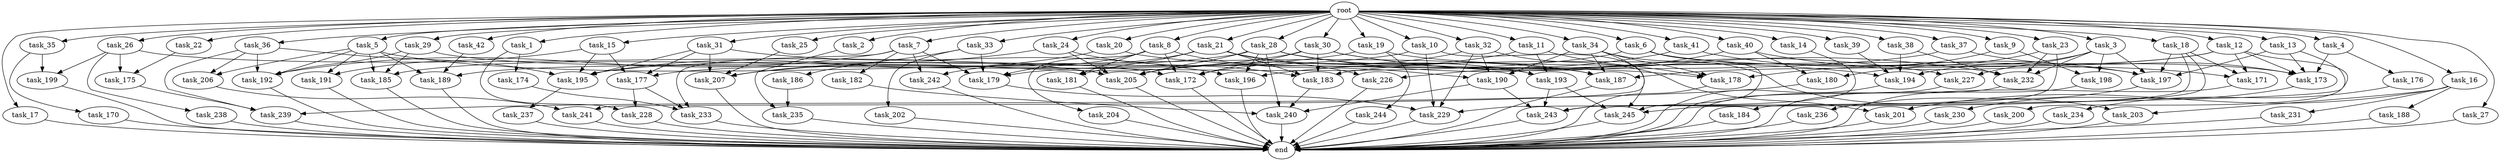 digraph G {
  task_8 [size="102.400000"];
  task_239 [size="48962627174.400002"];
  task_173 [size="158913789952.000000"];
  task_189 [size="89335319756.800003"];
  task_17 [size="102.400000"];
  task_204 [size="21474836480.000000"];
  task_242 [size="124554051584.000000"];
  task_35 [size="102.400000"];
  task_26 [size="102.400000"];
  task_15 [size="102.400000"];
  task_227 [size="21474836480.000000"];
  task_206 [size="44667659878.400002"];
  task_33 [size="102.400000"];
  task_186 [size="7730941132.800000"];
  task_7 [size="102.400000"];
  task_205 [size="143451907686.399994"];
  task_231 [size="85899345920.000000"];
  task_241 [size="44667659878.400002"];
  task_233 [size="93630287052.800003"];
  task_176 [size="42090679500.800003"];
  task_187 [size="73014444032.000000"];
  task_13 [size="102.400000"];
  task_22 [size="102.400000"];
  task_5 [size="102.400000"];
  task_36 [size="102.400000"];
  task_200 [size="3435973836.800000"];
  task_201 [size="99643241267.200012"];
  task_6 [size="102.400000"];
  task_184 [size="85899345920.000000"];
  task_240 [size="161490770329.600006"];
  task_30 [size="102.400000"];
  task_3 [size="102.400000"];
  task_179 [size="97925254348.800003"];
  task_234 [size="54975581388.800003"];
  task_188 [size="85899345920.000000"];
  task_236 [size="3435973836.800000"];
  task_183 [size="94489280512.000000"];
  task_42 [size="102.400000"];
  task_193 [size="119400090828.800003"];
  task_41 [size="102.400000"];
  task_16 [size="102.400000"];
  task_191 [size="61847529062.400002"];
  task_175 [size="116823110451.200012"];
  task_202 [size="7730941132.800000"];
  root [size="0.000000"];
  task_182 [size="54975581388.800003"];
  task_245 [size="255121057382.400024"];
  task_230 [size="3435973836.800000"];
  task_21 [size="102.400000"];
  task_18 [size="102.400000"];
  task_180 [size="171798691840.000000"];
  task_31 [size="102.400000"];
  task_244 [size="54975581388.800003"];
  task_9 [size="102.400000"];
  task_237 [size="13743895347.200001"];
  task_192 [size="130567005798.400009"];
  task_28 [size="102.400000"];
  task_174 [size="3435973836.800000"];
  task_177 [size="66142496358.400002"];
  task_29 [size="102.400000"];
  task_185 [size="69578470195.199997"];
  task_34 [size="102.400000"];
  task_10 [size="102.400000"];
  task_181 [size="91053306675.200012"];
  task_178 [size="156336809574.399994"];
  task_194 [size="92771293593.600006"];
  task_2 [size="102.400000"];
  task_171 [size="158913789952.000000"];
  end [size="0.000000"];
  task_228 [size="34359738368.000000"];
  task_197 [size="260275018137.600006"];
  task_38 [size="102.400000"];
  task_39 [size="102.400000"];
  task_14 [size="102.400000"];
  task_24 [size="102.400000"];
  task_198 [size="77309411328.000000"];
  task_195 [size="165785737625.600006"];
  task_243 [size="246531122790.400024"];
  task_19 [size="102.400000"];
  task_226 [size="155477816115.200012"];
  task_32 [size="102.400000"];
  task_196 [size="71296457113.600006"];
  task_170 [size="13743895347.200001"];
  task_25 [size="102.400000"];
  task_4 [size="102.400000"];
  task_40 [size="102.400000"];
  task_235 [size="6871947673.600000"];
  task_27 [size="102.400000"];
  task_207 [size="85040352460.800003"];
  task_12 [size="102.400000"];
  task_232 [size="115105123532.800003"];
  task_229 [size="193273528320.000000"];
  task_23 [size="102.400000"];
  task_37 [size="102.400000"];
  task_1 [size="102.400000"];
  task_11 [size="102.400000"];
  task_190 [size="66142496358.400002"];
  task_172 [size="79886391705.600006"];
  task_20 [size="102.400000"];
  task_203 [size="116823110451.200012"];
  task_199 [size="99643241267.200012"];
  task_238 [size="85899345920.000000"];

  task_8 -> task_190 [size="209715200.000000"];
  task_8 -> task_172 [size="209715200.000000"];
  task_8 -> task_204 [size="209715200.000000"];
  task_8 -> task_179 [size="209715200.000000"];
  task_8 -> task_181 [size="209715200.000000"];
  task_239 -> end [size="1.000000"];
  task_173 -> task_230 [size="33554432.000000"];
  task_189 -> end [size="1.000000"];
  task_17 -> end [size="1.000000"];
  task_204 -> end [size="1.000000"];
  task_242 -> end [size="1.000000"];
  task_35 -> task_170 [size="134217728.000000"];
  task_35 -> task_199 [size="134217728.000000"];
  task_26 -> task_205 [size="838860800.000000"];
  task_26 -> task_175 [size="838860800.000000"];
  task_26 -> task_199 [size="838860800.000000"];
  task_26 -> task_238 [size="838860800.000000"];
  task_15 -> task_191 [size="301989888.000000"];
  task_15 -> task_195 [size="301989888.000000"];
  task_15 -> task_177 [size="301989888.000000"];
  task_227 -> end [size="1.000000"];
  task_206 -> task_241 [size="134217728.000000"];
  task_33 -> task_202 [size="75497472.000000"];
  task_33 -> task_179 [size="75497472.000000"];
  task_33 -> task_186 [size="75497472.000000"];
  task_186 -> task_235 [size="33554432.000000"];
  task_7 -> task_182 [size="536870912.000000"];
  task_7 -> task_242 [size="536870912.000000"];
  task_7 -> task_233 [size="536870912.000000"];
  task_7 -> task_179 [size="536870912.000000"];
  task_7 -> task_192 [size="536870912.000000"];
  task_205 -> end [size="1.000000"];
  task_231 -> end [size="1.000000"];
  task_241 -> end [size="1.000000"];
  task_233 -> end [size="1.000000"];
  task_176 -> task_234 [size="536870912.000000"];
  task_187 -> end [size="1.000000"];
  task_13 -> task_229 [size="838860800.000000"];
  task_13 -> task_197 [size="838860800.000000"];
  task_13 -> task_173 [size="838860800.000000"];
  task_22 -> task_175 [size="301989888.000000"];
  task_5 -> task_185 [size="301989888.000000"];
  task_5 -> task_189 [size="301989888.000000"];
  task_5 -> task_187 [size="301989888.000000"];
  task_5 -> task_192 [size="301989888.000000"];
  task_5 -> task_191 [size="301989888.000000"];
  task_5 -> task_206 [size="301989888.000000"];
  task_36 -> task_239 [size="134217728.000000"];
  task_36 -> task_195 [size="134217728.000000"];
  task_36 -> task_206 [size="134217728.000000"];
  task_36 -> task_192 [size="134217728.000000"];
  task_200 -> end [size="1.000000"];
  task_201 -> end [size="1.000000"];
  task_6 -> task_245 [size="134217728.000000"];
  task_6 -> task_173 [size="134217728.000000"];
  task_6 -> task_177 [size="134217728.000000"];
  task_184 -> end [size="1.000000"];
  task_240 -> end [size="1.000000"];
  task_30 -> task_172 [size="134217728.000000"];
  task_30 -> task_183 [size="134217728.000000"];
  task_30 -> task_227 [size="134217728.000000"];
  task_30 -> task_207 [size="134217728.000000"];
  task_30 -> task_232 [size="134217728.000000"];
  task_3 -> task_194 [size="75497472.000000"];
  task_3 -> task_198 [size="75497472.000000"];
  task_3 -> task_227 [size="75497472.000000"];
  task_3 -> task_197 [size="75497472.000000"];
  task_3 -> task_232 [size="75497472.000000"];
  task_179 -> task_229 [size="75497472.000000"];
  task_234 -> end [size="1.000000"];
  task_188 -> end [size="1.000000"];
  task_236 -> end [size="1.000000"];
  task_183 -> task_240 [size="411041792.000000"];
  task_42 -> task_189 [size="33554432.000000"];
  task_193 -> task_245 [size="838860800.000000"];
  task_193 -> task_243 [size="838860800.000000"];
  task_41 -> task_196 [size="411041792.000000"];
  task_41 -> task_197 [size="411041792.000000"];
  task_16 -> task_188 [size="838860800.000000"];
  task_16 -> task_201 [size="838860800.000000"];
  task_16 -> task_231 [size="838860800.000000"];
  task_16 -> task_203 [size="838860800.000000"];
  task_191 -> end [size="1.000000"];
  task_175 -> task_239 [size="134217728.000000"];
  task_202 -> end [size="1.000000"];
  root -> task_8 [size="1.000000"];
  root -> task_14 [size="1.000000"];
  root -> task_24 [size="1.000000"];
  root -> task_13 [size="1.000000"];
  root -> task_33 [size="1.000000"];
  root -> task_12 [size="1.000000"];
  root -> task_21 [size="1.000000"];
  root -> task_18 [size="1.000000"];
  root -> task_22 [size="1.000000"];
  root -> task_31 [size="1.000000"];
  root -> task_9 [size="1.000000"];
  root -> task_5 [size="1.000000"];
  root -> task_39 [size="1.000000"];
  root -> task_36 [size="1.000000"];
  root -> task_32 [size="1.000000"];
  root -> task_26 [size="1.000000"];
  root -> task_15 [size="1.000000"];
  root -> task_6 [size="1.000000"];
  root -> task_4 [size="1.000000"];
  root -> task_25 [size="1.000000"];
  root -> task_40 [size="1.000000"];
  root -> task_30 [size="1.000000"];
  root -> task_34 [size="1.000000"];
  root -> task_3 [size="1.000000"];
  root -> task_19 [size="1.000000"];
  root -> task_10 [size="1.000000"];
  root -> task_23 [size="1.000000"];
  root -> task_37 [size="1.000000"];
  root -> task_42 [size="1.000000"];
  root -> task_1 [size="1.000000"];
  root -> task_11 [size="1.000000"];
  root -> task_17 [size="1.000000"];
  root -> task_2 [size="1.000000"];
  root -> task_41 [size="1.000000"];
  root -> task_29 [size="1.000000"];
  root -> task_20 [size="1.000000"];
  root -> task_35 [size="1.000000"];
  root -> task_7 [size="1.000000"];
  root -> task_27 [size="1.000000"];
  root -> task_38 [size="1.000000"];
  root -> task_28 [size="1.000000"];
  root -> task_16 [size="1.000000"];
  task_182 -> task_240 [size="411041792.000000"];
  task_245 -> end [size="1.000000"];
  task_230 -> end [size="1.000000"];
  task_21 -> task_181 [size="679477248.000000"];
  task_21 -> task_183 [size="679477248.000000"];
  task_21 -> task_242 [size="679477248.000000"];
  task_21 -> task_226 [size="679477248.000000"];
  task_21 -> task_193 [size="679477248.000000"];
  task_18 -> task_245 [size="679477248.000000"];
  task_18 -> task_197 [size="679477248.000000"];
  task_18 -> task_171 [size="679477248.000000"];
  task_18 -> task_243 [size="679477248.000000"];
  task_180 -> task_239 [size="209715200.000000"];
  task_31 -> task_196 [size="209715200.000000"];
  task_31 -> task_195 [size="209715200.000000"];
  task_31 -> task_207 [size="209715200.000000"];
  task_31 -> task_177 [size="209715200.000000"];
  task_244 -> end [size="1.000000"];
  task_9 -> task_198 [size="679477248.000000"];
  task_9 -> task_178 [size="679477248.000000"];
  task_237 -> end [size="1.000000"];
  task_192 -> end [size="1.000000"];
  task_28 -> task_185 [size="75497472.000000"];
  task_28 -> task_194 [size="75497472.000000"];
  task_28 -> task_187 [size="75497472.000000"];
  task_28 -> task_205 [size="75497472.000000"];
  task_28 -> task_196 [size="75497472.000000"];
  task_28 -> task_240 [size="75497472.000000"];
  task_28 -> task_193 [size="75497472.000000"];
  task_174 -> task_233 [size="75497472.000000"];
  task_177 -> task_228 [size="301989888.000000"];
  task_177 -> task_233 [size="301989888.000000"];
  task_29 -> task_185 [size="301989888.000000"];
  task_29 -> task_172 [size="301989888.000000"];
  task_29 -> task_192 [size="301989888.000000"];
  task_185 -> end [size="1.000000"];
  task_34 -> task_190 [size="301989888.000000"];
  task_34 -> task_241 [size="301989888.000000"];
  task_34 -> task_178 [size="301989888.000000"];
  task_34 -> task_187 [size="301989888.000000"];
  task_34 -> task_203 [size="301989888.000000"];
  task_10 -> task_245 [size="838860800.000000"];
  task_10 -> task_229 [size="838860800.000000"];
  task_10 -> task_195 [size="838860800.000000"];
  task_181 -> end [size="1.000000"];
  task_178 -> end [size="1.000000"];
  task_194 -> end [size="1.000000"];
  task_2 -> task_235 [size="33554432.000000"];
  task_171 -> end [size="1.000000"];
  task_228 -> end [size="1.000000"];
  task_197 -> task_236 [size="33554432.000000"];
  task_38 -> task_194 [size="75497472.000000"];
  task_38 -> task_232 [size="75497472.000000"];
  task_39 -> task_194 [size="679477248.000000"];
  task_14 -> task_243 [size="209715200.000000"];
  task_24 -> task_205 [size="75497472.000000"];
  task_24 -> task_207 [size="75497472.000000"];
  task_24 -> task_183 [size="75497472.000000"];
  task_198 -> end [size="1.000000"];
  task_195 -> task_237 [size="134217728.000000"];
  task_243 -> end [size="1.000000"];
  task_19 -> task_189 [size="536870912.000000"];
  task_19 -> task_197 [size="536870912.000000"];
  task_19 -> task_244 [size="536870912.000000"];
  task_226 -> end [size="1.000000"];
  task_32 -> task_190 [size="134217728.000000"];
  task_32 -> task_172 [size="134217728.000000"];
  task_32 -> task_201 [size="134217728.000000"];
  task_32 -> task_229 [size="134217728.000000"];
  task_196 -> end [size="1.000000"];
  task_170 -> end [size="1.000000"];
  task_25 -> task_207 [size="411041792.000000"];
  task_4 -> task_176 [size="411041792.000000"];
  task_4 -> task_173 [size="411041792.000000"];
  task_40 -> task_180 [size="838860800.000000"];
  task_40 -> task_171 [size="838860800.000000"];
  task_40 -> task_226 [size="838860800.000000"];
  task_235 -> end [size="1.000000"];
  task_27 -> end [size="1.000000"];
  task_207 -> end [size="1.000000"];
  task_12 -> task_171 [size="33554432.000000"];
  task_12 -> task_183 [size="33554432.000000"];
  task_12 -> task_173 [size="33554432.000000"];
  task_12 -> task_187 [size="33554432.000000"];
  task_12 -> task_200 [size="33554432.000000"];
  task_232 -> end [size="1.000000"];
  task_229 -> end [size="1.000000"];
  task_23 -> task_184 [size="838860800.000000"];
  task_23 -> task_180 [size="838860800.000000"];
  task_23 -> task_232 [size="838860800.000000"];
  task_37 -> task_173 [size="134217728.000000"];
  task_37 -> task_179 [size="134217728.000000"];
  task_1 -> task_228 [size="33554432.000000"];
  task_1 -> task_174 [size="33554432.000000"];
  task_11 -> task_205 [size="411041792.000000"];
  task_11 -> task_178 [size="411041792.000000"];
  task_11 -> task_193 [size="411041792.000000"];
  task_190 -> task_240 [size="679477248.000000"];
  task_190 -> task_243 [size="679477248.000000"];
  task_172 -> end [size="1.000000"];
  task_20 -> task_195 [size="134217728.000000"];
  task_20 -> task_178 [size="134217728.000000"];
  task_203 -> end [size="1.000000"];
  task_199 -> end [size="1.000000"];
  task_238 -> end [size="1.000000"];
}
